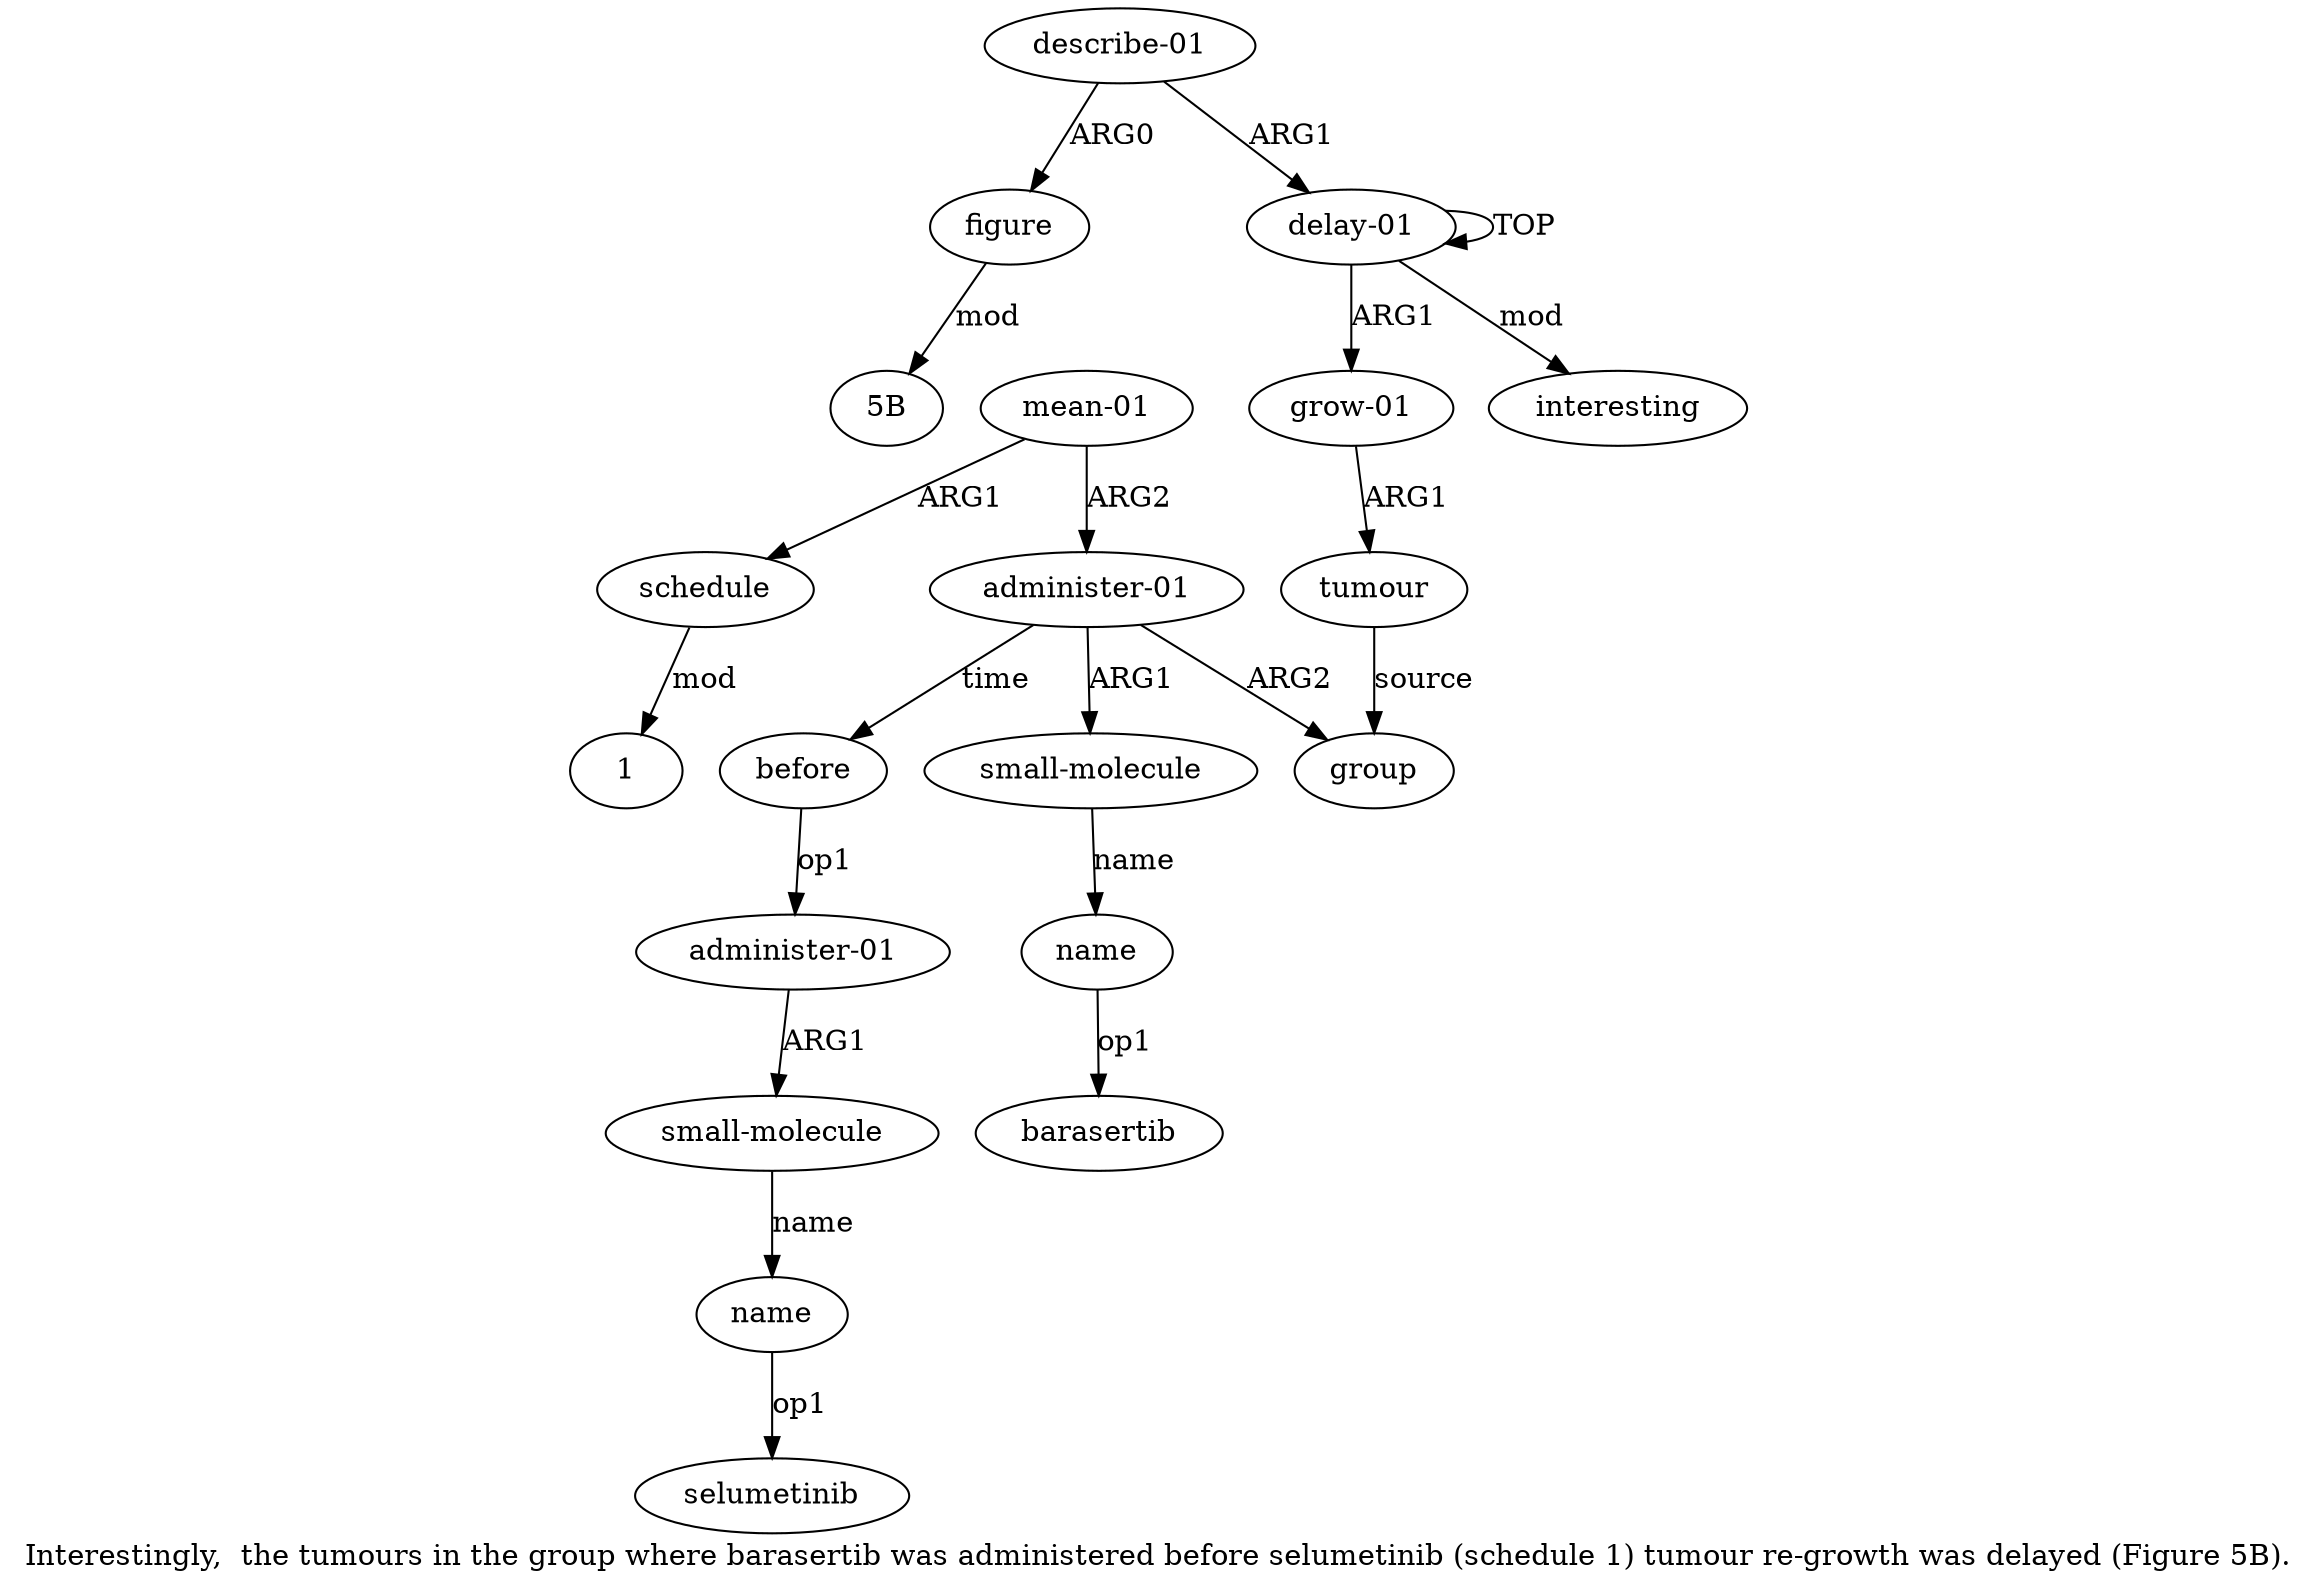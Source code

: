 digraph  {
	graph [label="Interestingly,  the tumours in the group where barasertib was administered before selumetinib (schedule 1) tumour re-growth was \
delayed (Figure 5B)."];
	node [label="\N"];
	a15	 [color=black,
		gold_ind=15,
		gold_label=figure,
		label=figure,
		test_ind=15,
		test_label=figure];
	"a15 5B"	 [color=black,
		gold_ind=-1,
		gold_label="5B",
		label="5B",
		test_ind=-1,
		test_label="5B"];
	a15 -> "a15 5B" [key=0,
	color=black,
	gold_label=mod,
	label=mod,
	test_label=mod];
a14 [color=black,
	gold_ind=14,
	gold_label="describe-01",
	label="describe-01",
	test_ind=14,
	test_label="describe-01"];
a14 -> a15 [key=0,
color=black,
gold_label=ARG0,
label=ARG0,
test_label=ARG0];
a0 [color=black,
gold_ind=0,
gold_label="delay-01",
label="delay-01",
test_ind=0,
test_label="delay-01"];
a14 -> a0 [key=0,
color=black,
gold_label=ARG1,
label=ARG1,
test_label=ARG1];
a11 [color=black,
gold_ind=11,
gold_label="mean-01",
label="mean-01",
test_ind=11,
test_label="mean-01"];
a12 [color=black,
gold_ind=12,
gold_label=schedule,
label=schedule,
test_ind=12,
test_label=schedule];
a11 -> a12 [key=0,
color=black,
gold_label=ARG1,
label=ARG1,
test_label=ARG1];
a4 [color=black,
gold_ind=4,
gold_label="administer-01",
label="administer-01",
test_ind=4,
test_label="administer-01"];
a11 -> a4 [key=0,
color=black,
gold_label=ARG2,
label=ARG2,
test_label=ARG2];
a10 [color=black,
gold_ind=10,
gold_label=name,
label=name,
test_ind=10,
test_label=name];
"a10 selumetinib" [color=black,
gold_ind=-1,
gold_label=selumetinib,
label=selumetinib,
test_ind=-1,
test_label=selumetinib];
a10 -> "a10 selumetinib" [key=0,
color=black,
gold_label=op1,
label=op1,
test_label=op1];
a13 [color=black,
gold_ind=13,
gold_label=interesting,
label=interesting,
test_ind=13,
test_label=interesting];
"a12 1" [color=black,
gold_ind=-1,
gold_label=1,
label=1,
test_ind=-1,
test_label=1];
a12 -> "a12 1" [key=0,
color=black,
gold_label=mod,
label=mod,
test_label=mod];
a1 [color=black,
gold_ind=1,
gold_label="grow-01",
label="grow-01",
test_ind=1,
test_label="grow-01"];
a2 [color=black,
gold_ind=2,
gold_label=tumour,
label=tumour,
test_ind=2,
test_label=tumour];
a1 -> a2 [key=0,
color=black,
gold_label=ARG1,
label=ARG1,
test_label=ARG1];
a0 -> a13 [key=0,
color=black,
gold_label=mod,
label=mod,
test_label=mod];
a0 -> a1 [key=0,
color=black,
gold_label=ARG1,
label=ARG1,
test_label=ARG1];
a0 -> a0 [key=0,
color=black,
gold_label=TOP,
label=TOP,
test_label=TOP];
a3 [color=black,
gold_ind=3,
gold_label=group,
label=group,
test_ind=3,
test_label=group];
a2 -> a3 [key=0,
color=black,
gold_label=source,
label=source,
test_label=source];
a5 [color=black,
gold_ind=5,
gold_label="small-molecule",
label="small-molecule",
test_ind=5,
test_label="small-molecule"];
a6 [color=black,
gold_ind=6,
gold_label=name,
label=name,
test_ind=6,
test_label=name];
a5 -> a6 [key=0,
color=black,
gold_label=name,
label=name,
test_label=name];
a4 -> a3 [key=0,
color=black,
gold_label=ARG2,
label=ARG2,
test_label=ARG2];
a4 -> a5 [key=0,
color=black,
gold_label=ARG1,
label=ARG1,
test_label=ARG1];
a7 [color=black,
gold_ind=7,
gold_label=before,
label=before,
test_ind=7,
test_label=before];
a4 -> a7 [key=0,
color=black,
gold_label=time,
label=time,
test_label=time];
a8 [color=black,
gold_ind=8,
gold_label="administer-01",
label="administer-01",
test_ind=8,
test_label="administer-01"];
a7 -> a8 [key=0,
color=black,
gold_label=op1,
label=op1,
test_label=op1];
"a6 barasertib" [color=black,
gold_ind=-1,
gold_label=barasertib,
label=barasertib,
test_ind=-1,
test_label=barasertib];
a6 -> "a6 barasertib" [key=0,
color=black,
gold_label=op1,
label=op1,
test_label=op1];
a9 [color=black,
gold_ind=9,
gold_label="small-molecule",
label="small-molecule",
test_ind=9,
test_label="small-molecule"];
a9 -> a10 [key=0,
color=black,
gold_label=name,
label=name,
test_label=name];
a8 -> a9 [key=0,
color=black,
gold_label=ARG1,
label=ARG1,
test_label=ARG1];
}
